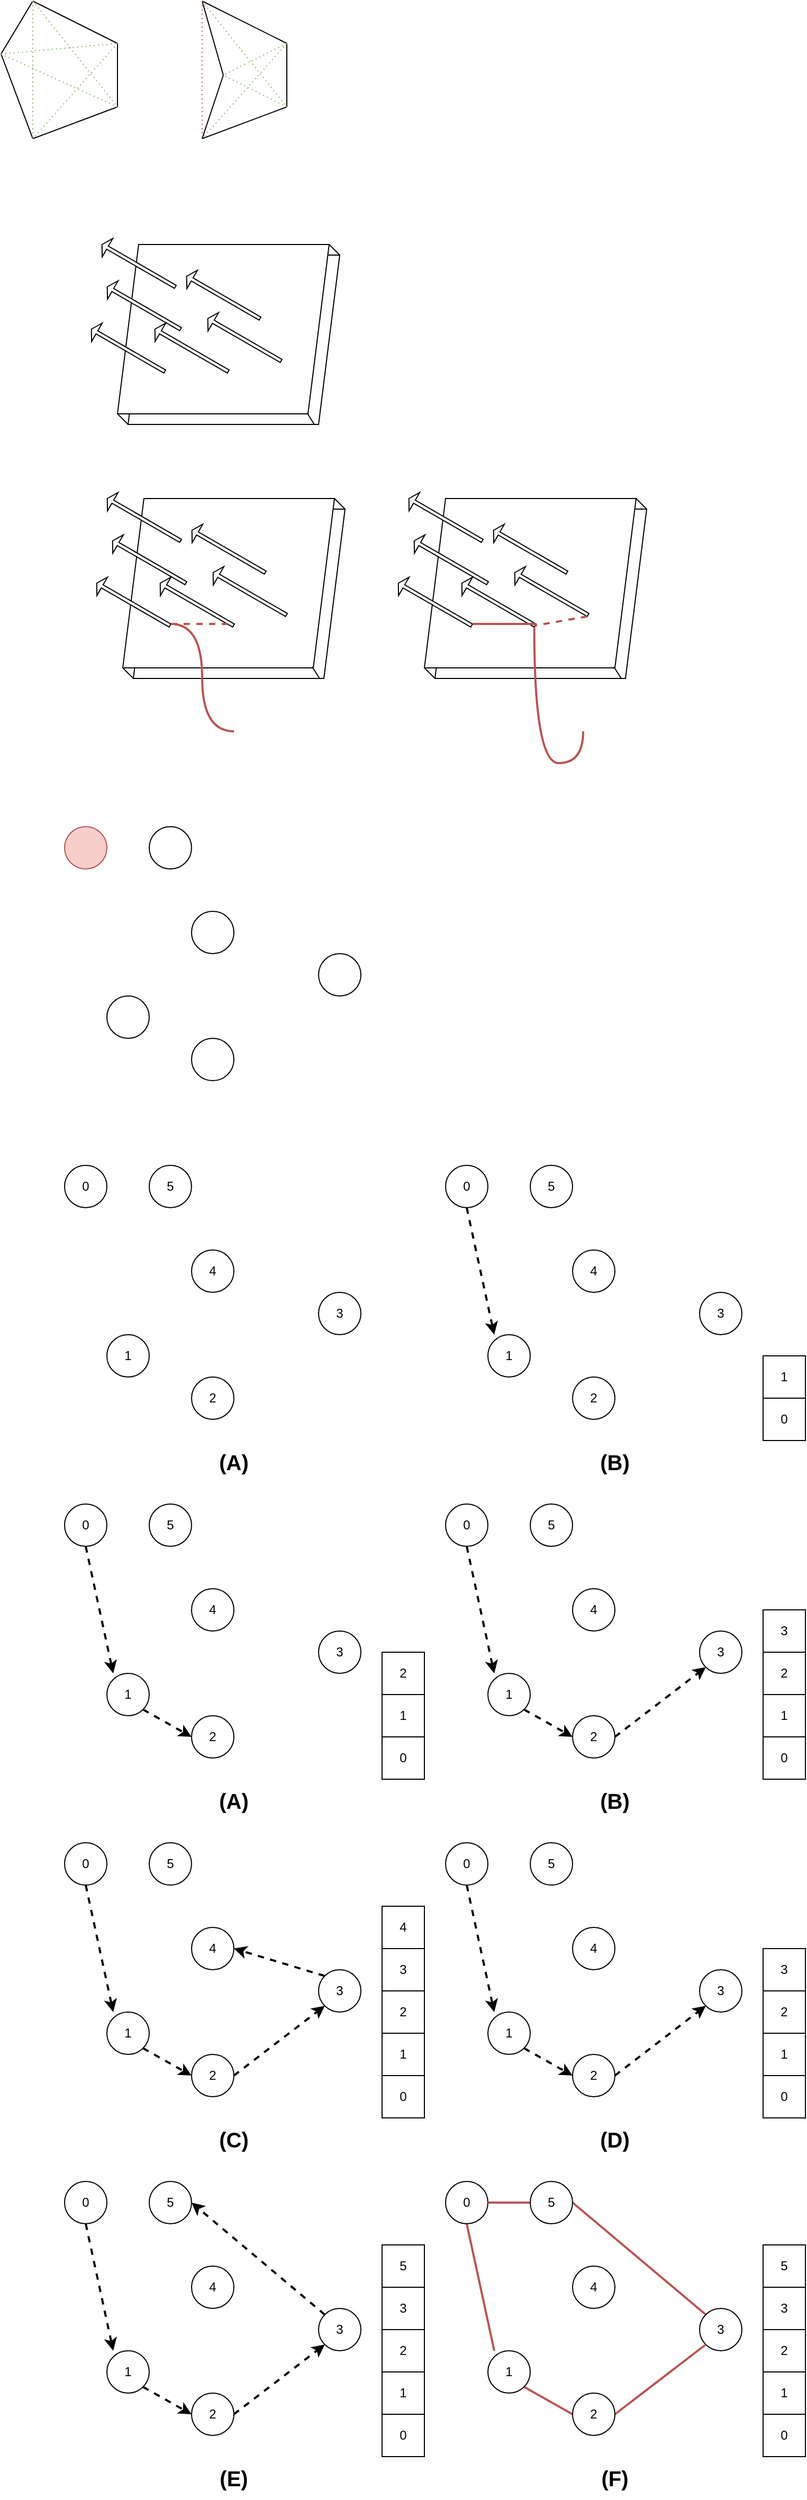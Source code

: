 <mxfile version="20.3.0" type="device"><diagram id="zn_9nssedUfgQTs_r1od" name="Page-1"><mxGraphModel dx="2031" dy="1293" grid="1" gridSize="10" guides="1" tooltips="1" connect="1" arrows="1" fold="1" page="1" pageScale="1" pageWidth="850" pageHeight="1100" math="0" shadow="0"><root><mxCell id="0"/><mxCell id="1" parent="0"/><mxCell id="GCoAhBSmSbJlEYT9IqtD-23" value="" style="group" vertex="1" connectable="0" parent="1"><mxGeometry x="40" y="40" width="270" height="130" as="geometry"/></mxCell><mxCell id="GCoAhBSmSbJlEYT9IqtD-1" value="" style="endArrow=none;html=1;rounded=0;" edge="1" parent="GCoAhBSmSbJlEYT9IqtD-23"><mxGeometry width="50" height="50" relative="1" as="geometry"><mxPoint x="30" as="sourcePoint"/><mxPoint x="110" y="40" as="targetPoint"/></mxGeometry></mxCell><mxCell id="GCoAhBSmSbJlEYT9IqtD-2" value="" style="endArrow=none;html=1;rounded=0;" edge="1" parent="GCoAhBSmSbJlEYT9IqtD-23"><mxGeometry width="50" height="50" relative="1" as="geometry"><mxPoint x="110" y="100" as="sourcePoint"/><mxPoint x="110" y="40" as="targetPoint"/></mxGeometry></mxCell><mxCell id="GCoAhBSmSbJlEYT9IqtD-3" value="" style="endArrow=none;html=1;rounded=0;" edge="1" parent="GCoAhBSmSbJlEYT9IqtD-23"><mxGeometry width="50" height="50" relative="1" as="geometry"><mxPoint x="30" y="130" as="sourcePoint"/><mxPoint x="110" y="100" as="targetPoint"/></mxGeometry></mxCell><mxCell id="GCoAhBSmSbJlEYT9IqtD-4" value="" style="endArrow=none;html=1;rounded=0;" edge="1" parent="GCoAhBSmSbJlEYT9IqtD-23"><mxGeometry width="50" height="50" relative="1" as="geometry"><mxPoint y="50" as="sourcePoint"/><mxPoint x="30" y="130" as="targetPoint"/></mxGeometry></mxCell><mxCell id="GCoAhBSmSbJlEYT9IqtD-5" value="" style="endArrow=none;html=1;rounded=0;" edge="1" parent="GCoAhBSmSbJlEYT9IqtD-23"><mxGeometry width="50" height="50" relative="1" as="geometry"><mxPoint x="30" as="sourcePoint"/><mxPoint y="50" as="targetPoint"/></mxGeometry></mxCell><mxCell id="GCoAhBSmSbJlEYT9IqtD-6" value="" style="endArrow=none;html=1;rounded=0;" edge="1" parent="GCoAhBSmSbJlEYT9IqtD-23"><mxGeometry width="50" height="50" relative="1" as="geometry"><mxPoint x="190" as="sourcePoint"/><mxPoint x="270" y="40" as="targetPoint"/></mxGeometry></mxCell><mxCell id="GCoAhBSmSbJlEYT9IqtD-7" value="" style="endArrow=none;html=1;rounded=0;" edge="1" parent="GCoAhBSmSbJlEYT9IqtD-23"><mxGeometry width="50" height="50" relative="1" as="geometry"><mxPoint x="270" y="100" as="sourcePoint"/><mxPoint x="270" y="40" as="targetPoint"/></mxGeometry></mxCell><mxCell id="GCoAhBSmSbJlEYT9IqtD-8" value="" style="endArrow=none;html=1;rounded=0;" edge="1" parent="GCoAhBSmSbJlEYT9IqtD-23"><mxGeometry width="50" height="50" relative="1" as="geometry"><mxPoint x="190" y="130" as="sourcePoint"/><mxPoint x="270" y="100" as="targetPoint"/></mxGeometry></mxCell><mxCell id="GCoAhBSmSbJlEYT9IqtD-9" value="" style="endArrow=none;html=1;rounded=0;" edge="1" parent="GCoAhBSmSbJlEYT9IqtD-23"><mxGeometry width="50" height="50" relative="1" as="geometry"><mxPoint x="210" y="70" as="sourcePoint"/><mxPoint x="190" y="130" as="targetPoint"/></mxGeometry></mxCell><mxCell id="GCoAhBSmSbJlEYT9IqtD-10" value="" style="endArrow=none;html=1;rounded=0;" edge="1" parent="GCoAhBSmSbJlEYT9IqtD-23"><mxGeometry width="50" height="50" relative="1" as="geometry"><mxPoint x="190" as="sourcePoint"/><mxPoint x="210" y="70" as="targetPoint"/></mxGeometry></mxCell><mxCell id="GCoAhBSmSbJlEYT9IqtD-12" value="" style="endArrow=none;dashed=1;html=1;dashPattern=1 3;strokeWidth=1;rounded=0;fillColor=#d5e8d4;strokeColor=#82b366;" edge="1" parent="GCoAhBSmSbJlEYT9IqtD-23"><mxGeometry width="50" height="50" relative="1" as="geometry"><mxPoint y="50" as="sourcePoint"/><mxPoint x="110" y="40" as="targetPoint"/></mxGeometry></mxCell><mxCell id="GCoAhBSmSbJlEYT9IqtD-13" value="" style="endArrow=none;dashed=1;html=1;dashPattern=1 3;strokeWidth=1;rounded=0;fillColor=#d5e8d4;strokeColor=#82b366;" edge="1" parent="GCoAhBSmSbJlEYT9IqtD-23"><mxGeometry width="50" height="50" relative="1" as="geometry"><mxPoint y="50" as="sourcePoint"/><mxPoint x="110" y="100" as="targetPoint"/></mxGeometry></mxCell><mxCell id="GCoAhBSmSbJlEYT9IqtD-14" value="" style="endArrow=none;dashed=1;html=1;dashPattern=1 3;strokeWidth=1;rounded=0;fillColor=#d5e8d4;strokeColor=#82b366;" edge="1" parent="GCoAhBSmSbJlEYT9IqtD-23"><mxGeometry width="50" height="50" relative="1" as="geometry"><mxPoint x="30" as="sourcePoint"/><mxPoint x="30" y="130" as="targetPoint"/></mxGeometry></mxCell><mxCell id="GCoAhBSmSbJlEYT9IqtD-15" value="" style="endArrow=none;dashed=1;html=1;dashPattern=1 3;strokeWidth=1;rounded=0;fillColor=#d5e8d4;strokeColor=#82b366;" edge="1" parent="GCoAhBSmSbJlEYT9IqtD-23"><mxGeometry width="50" height="50" relative="1" as="geometry"><mxPoint x="30" as="sourcePoint"/><mxPoint x="110" y="100" as="targetPoint"/></mxGeometry></mxCell><mxCell id="GCoAhBSmSbJlEYT9IqtD-16" value="" style="endArrow=none;dashed=1;html=1;dashPattern=1 3;strokeWidth=1;rounded=0;fillColor=#d5e8d4;strokeColor=#82b366;" edge="1" parent="GCoAhBSmSbJlEYT9IqtD-23"><mxGeometry width="50" height="50" relative="1" as="geometry"><mxPoint x="110" y="40" as="sourcePoint"/><mxPoint x="30" y="130" as="targetPoint"/></mxGeometry></mxCell><mxCell id="GCoAhBSmSbJlEYT9IqtD-17" value="" style="endArrow=none;dashed=1;html=1;dashPattern=1 3;strokeWidth=1;rounded=0;fillColor=#d5e8d4;strokeColor=#82b366;" edge="1" parent="GCoAhBSmSbJlEYT9IqtD-23"><mxGeometry width="50" height="50" relative="1" as="geometry"><mxPoint x="190" as="sourcePoint"/><mxPoint x="270" y="100" as="targetPoint"/></mxGeometry></mxCell><mxCell id="GCoAhBSmSbJlEYT9IqtD-18" value="" style="endArrow=none;dashed=1;html=1;dashPattern=1 3;strokeWidth=1;rounded=0;fillColor=#d5e8d4;strokeColor=#82b366;" edge="1" parent="GCoAhBSmSbJlEYT9IqtD-23"><mxGeometry width="50" height="50" relative="1" as="geometry"><mxPoint x="270" y="40" as="sourcePoint"/><mxPoint x="190" y="130" as="targetPoint"/></mxGeometry></mxCell><mxCell id="GCoAhBSmSbJlEYT9IqtD-19" value="" style="endArrow=none;dashed=1;html=1;dashPattern=1 3;strokeWidth=1;rounded=0;fillColor=#d5e8d4;strokeColor=#82b366;" edge="1" parent="GCoAhBSmSbJlEYT9IqtD-23"><mxGeometry width="50" height="50" relative="1" as="geometry"><mxPoint x="270" y="100" as="sourcePoint"/><mxPoint x="210" y="70" as="targetPoint"/></mxGeometry></mxCell><mxCell id="GCoAhBSmSbJlEYT9IqtD-21" value="" style="endArrow=none;dashed=1;html=1;dashPattern=1 3;strokeWidth=1;rounded=0;fillColor=#d5e8d4;strokeColor=#82b366;" edge="1" parent="GCoAhBSmSbJlEYT9IqtD-23"><mxGeometry width="50" height="50" relative="1" as="geometry"><mxPoint x="270" y="40" as="sourcePoint"/><mxPoint x="210" y="70" as="targetPoint"/></mxGeometry></mxCell><mxCell id="GCoAhBSmSbJlEYT9IqtD-22" value="" style="endArrow=none;dashed=1;html=1;dashPattern=1 3;strokeWidth=1;rounded=0;fillColor=#f8cecc;strokeColor=#b85450;" edge="1" parent="GCoAhBSmSbJlEYT9IqtD-23"><mxGeometry width="50" height="50" relative="1" as="geometry"><mxPoint x="190" as="sourcePoint"/><mxPoint x="190" y="130" as="targetPoint"/></mxGeometry></mxCell><mxCell id="GCoAhBSmSbJlEYT9IqtD-72" value="0" style="ellipse;whiteSpace=wrap;html=1;aspect=fixed;" vertex="1" parent="1"><mxGeometry x="100" y="1140" width="40" height="40" as="geometry"/></mxCell><mxCell id="GCoAhBSmSbJlEYT9IqtD-73" value="1" style="ellipse;whiteSpace=wrap;html=1;aspect=fixed;" vertex="1" parent="1"><mxGeometry x="140" y="1300" width="40" height="40" as="geometry"/></mxCell><mxCell id="GCoAhBSmSbJlEYT9IqtD-74" value="4" style="ellipse;whiteSpace=wrap;html=1;aspect=fixed;" vertex="1" parent="1"><mxGeometry x="220" y="1220" width="40" height="40" as="geometry"/></mxCell><mxCell id="GCoAhBSmSbJlEYT9IqtD-75" value="3" style="ellipse;whiteSpace=wrap;html=1;aspect=fixed;" vertex="1" parent="1"><mxGeometry x="340" y="1260" width="40" height="40" as="geometry"/></mxCell><mxCell id="GCoAhBSmSbJlEYT9IqtD-76" value="5" style="ellipse;whiteSpace=wrap;html=1;aspect=fixed;" vertex="1" parent="1"><mxGeometry x="180" y="1140" width="40" height="40" as="geometry"/></mxCell><mxCell id="GCoAhBSmSbJlEYT9IqtD-77" value="2" style="ellipse;whiteSpace=wrap;html=1;aspect=fixed;" vertex="1" parent="1"><mxGeometry x="220" y="1340" width="40" height="40" as="geometry"/></mxCell><mxCell id="GCoAhBSmSbJlEYT9IqtD-86" style="edgeStyle=none;rounded=0;orthogonalLoop=1;jettySize=auto;html=1;exitX=0.5;exitY=1;exitDx=0;exitDy=0;entryX=0.15;entryY=0;entryDx=0;entryDy=0;dashed=1;strokeWidth=2;entryPerimeter=0;" edge="1" parent="1" source="GCoAhBSmSbJlEYT9IqtD-78" target="GCoAhBSmSbJlEYT9IqtD-79"><mxGeometry relative="1" as="geometry"/></mxCell><mxCell id="GCoAhBSmSbJlEYT9IqtD-78" value="0" style="ellipse;whiteSpace=wrap;html=1;aspect=fixed;" vertex="1" parent="1"><mxGeometry x="460" y="1140" width="40" height="40" as="geometry"/></mxCell><mxCell id="GCoAhBSmSbJlEYT9IqtD-79" value="1" style="ellipse;whiteSpace=wrap;html=1;aspect=fixed;" vertex="1" parent="1"><mxGeometry x="500" y="1300" width="40" height="40" as="geometry"/></mxCell><mxCell id="GCoAhBSmSbJlEYT9IqtD-80" value="4" style="ellipse;whiteSpace=wrap;html=1;aspect=fixed;" vertex="1" parent="1"><mxGeometry x="580" y="1220" width="40" height="40" as="geometry"/></mxCell><mxCell id="GCoAhBSmSbJlEYT9IqtD-81" value="3" style="ellipse;whiteSpace=wrap;html=1;aspect=fixed;" vertex="1" parent="1"><mxGeometry x="700" y="1260" width="40" height="40" as="geometry"/></mxCell><mxCell id="GCoAhBSmSbJlEYT9IqtD-82" value="5" style="ellipse;whiteSpace=wrap;html=1;aspect=fixed;" vertex="1" parent="1"><mxGeometry x="540" y="1140" width="40" height="40" as="geometry"/></mxCell><mxCell id="GCoAhBSmSbJlEYT9IqtD-83" value="2" style="ellipse;whiteSpace=wrap;html=1;aspect=fixed;" vertex="1" parent="1"><mxGeometry x="580" y="1340" width="40" height="40" as="geometry"/></mxCell><mxCell id="GCoAhBSmSbJlEYT9IqtD-84" value="0" style="rounded=0;whiteSpace=wrap;html=1;" vertex="1" parent="1"><mxGeometry x="760" y="1360" width="40" height="40" as="geometry"/></mxCell><mxCell id="GCoAhBSmSbJlEYT9IqtD-85" value="1" style="rounded=0;whiteSpace=wrap;html=1;" vertex="1" parent="1"><mxGeometry x="760" y="1320" width="40" height="40" as="geometry"/></mxCell><mxCell id="GCoAhBSmSbJlEYT9IqtD-87" style="edgeStyle=none;rounded=0;orthogonalLoop=1;jettySize=auto;html=1;exitX=0.5;exitY=1;exitDx=0;exitDy=0;entryX=0.15;entryY=0;entryDx=0;entryDy=0;dashed=1;strokeWidth=2;entryPerimeter=0;" edge="1" source="GCoAhBSmSbJlEYT9IqtD-88" target="GCoAhBSmSbJlEYT9IqtD-89" parent="1"><mxGeometry relative="1" as="geometry"/></mxCell><mxCell id="GCoAhBSmSbJlEYT9IqtD-88" value="0" style="ellipse;whiteSpace=wrap;html=1;aspect=fixed;" vertex="1" parent="1"><mxGeometry x="100" y="1460" width="40" height="40" as="geometry"/></mxCell><mxCell id="GCoAhBSmSbJlEYT9IqtD-96" style="edgeStyle=none;rounded=0;orthogonalLoop=1;jettySize=auto;html=1;exitX=1;exitY=1;exitDx=0;exitDy=0;entryX=0;entryY=0.5;entryDx=0;entryDy=0;dashed=1;strokeWidth=2;" edge="1" parent="1" source="GCoAhBSmSbJlEYT9IqtD-89" target="GCoAhBSmSbJlEYT9IqtD-93"><mxGeometry relative="1" as="geometry"/></mxCell><mxCell id="GCoAhBSmSbJlEYT9IqtD-89" value="1" style="ellipse;whiteSpace=wrap;html=1;aspect=fixed;" vertex="1" parent="1"><mxGeometry x="140" y="1620" width="40" height="40" as="geometry"/></mxCell><mxCell id="GCoAhBSmSbJlEYT9IqtD-90" value="4" style="ellipse;whiteSpace=wrap;html=1;aspect=fixed;" vertex="1" parent="1"><mxGeometry x="220" y="1540" width="40" height="40" as="geometry"/></mxCell><mxCell id="GCoAhBSmSbJlEYT9IqtD-91" value="3" style="ellipse;whiteSpace=wrap;html=1;aspect=fixed;" vertex="1" parent="1"><mxGeometry x="340" y="1580" width="40" height="40" as="geometry"/></mxCell><mxCell id="GCoAhBSmSbJlEYT9IqtD-92" value="5" style="ellipse;whiteSpace=wrap;html=1;aspect=fixed;" vertex="1" parent="1"><mxGeometry x="180" y="1460" width="40" height="40" as="geometry"/></mxCell><mxCell id="GCoAhBSmSbJlEYT9IqtD-93" value="2" style="ellipse;whiteSpace=wrap;html=1;aspect=fixed;" vertex="1" parent="1"><mxGeometry x="220" y="1660" width="40" height="40" as="geometry"/></mxCell><mxCell id="GCoAhBSmSbJlEYT9IqtD-94" value="0" style="rounded=0;whiteSpace=wrap;html=1;" vertex="1" parent="1"><mxGeometry x="400" y="1680" width="40" height="40" as="geometry"/></mxCell><mxCell id="GCoAhBSmSbJlEYT9IqtD-95" value="1" style="rounded=0;whiteSpace=wrap;html=1;" vertex="1" parent="1"><mxGeometry x="400" y="1640" width="40" height="40" as="geometry"/></mxCell><mxCell id="GCoAhBSmSbJlEYT9IqtD-97" value="2" style="rounded=0;whiteSpace=wrap;html=1;" vertex="1" parent="1"><mxGeometry x="400" y="1600" width="40" height="40" as="geometry"/></mxCell><mxCell id="GCoAhBSmSbJlEYT9IqtD-98" style="edgeStyle=none;rounded=0;orthogonalLoop=1;jettySize=auto;html=1;exitX=0.5;exitY=1;exitDx=0;exitDy=0;entryX=0.15;entryY=0;entryDx=0;entryDy=0;dashed=1;strokeWidth=2;entryPerimeter=0;" edge="1" source="GCoAhBSmSbJlEYT9IqtD-99" target="GCoAhBSmSbJlEYT9IqtD-101" parent="1"><mxGeometry relative="1" as="geometry"/></mxCell><mxCell id="GCoAhBSmSbJlEYT9IqtD-99" value="0" style="ellipse;whiteSpace=wrap;html=1;aspect=fixed;" vertex="1" parent="1"><mxGeometry x="460" y="1460" width="40" height="40" as="geometry"/></mxCell><mxCell id="GCoAhBSmSbJlEYT9IqtD-100" style="edgeStyle=none;rounded=0;orthogonalLoop=1;jettySize=auto;html=1;exitX=1;exitY=1;exitDx=0;exitDy=0;entryX=0;entryY=0.5;entryDx=0;entryDy=0;dashed=1;strokeWidth=2;" edge="1" source="GCoAhBSmSbJlEYT9IqtD-101" target="GCoAhBSmSbJlEYT9IqtD-105" parent="1"><mxGeometry relative="1" as="geometry"/></mxCell><mxCell id="GCoAhBSmSbJlEYT9IqtD-101" value="1" style="ellipse;whiteSpace=wrap;html=1;aspect=fixed;" vertex="1" parent="1"><mxGeometry x="500" y="1620" width="40" height="40" as="geometry"/></mxCell><mxCell id="GCoAhBSmSbJlEYT9IqtD-102" value="4" style="ellipse;whiteSpace=wrap;html=1;aspect=fixed;" vertex="1" parent="1"><mxGeometry x="580" y="1540" width="40" height="40" as="geometry"/></mxCell><mxCell id="GCoAhBSmSbJlEYT9IqtD-103" value="3" style="ellipse;whiteSpace=wrap;html=1;aspect=fixed;" vertex="1" parent="1"><mxGeometry x="700" y="1580" width="40" height="40" as="geometry"/></mxCell><mxCell id="GCoAhBSmSbJlEYT9IqtD-104" value="5" style="ellipse;whiteSpace=wrap;html=1;aspect=fixed;" vertex="1" parent="1"><mxGeometry x="540" y="1460" width="40" height="40" as="geometry"/></mxCell><mxCell id="GCoAhBSmSbJlEYT9IqtD-109" style="edgeStyle=none;rounded=0;orthogonalLoop=1;jettySize=auto;html=1;exitX=1;exitY=0.5;exitDx=0;exitDy=0;entryX=0;entryY=1;entryDx=0;entryDy=0;dashed=1;strokeWidth=2;" edge="1" parent="1" source="GCoAhBSmSbJlEYT9IqtD-105" target="GCoAhBSmSbJlEYT9IqtD-103"><mxGeometry relative="1" as="geometry"/></mxCell><mxCell id="GCoAhBSmSbJlEYT9IqtD-105" value="2" style="ellipse;whiteSpace=wrap;html=1;aspect=fixed;" vertex="1" parent="1"><mxGeometry x="580" y="1660" width="40" height="40" as="geometry"/></mxCell><mxCell id="GCoAhBSmSbJlEYT9IqtD-106" value="0" style="rounded=0;whiteSpace=wrap;html=1;" vertex="1" parent="1"><mxGeometry x="760" y="1680" width="40" height="40" as="geometry"/></mxCell><mxCell id="GCoAhBSmSbJlEYT9IqtD-107" value="1" style="rounded=0;whiteSpace=wrap;html=1;" vertex="1" parent="1"><mxGeometry x="760" y="1640" width="40" height="40" as="geometry"/></mxCell><mxCell id="GCoAhBSmSbJlEYT9IqtD-108" value="2" style="rounded=0;whiteSpace=wrap;html=1;" vertex="1" parent="1"><mxGeometry x="760" y="1600" width="40" height="40" as="geometry"/></mxCell><mxCell id="GCoAhBSmSbJlEYT9IqtD-110" value="3" style="rounded=0;whiteSpace=wrap;html=1;" vertex="1" parent="1"><mxGeometry x="760" y="1560" width="40" height="40" as="geometry"/></mxCell><mxCell id="GCoAhBSmSbJlEYT9IqtD-112" style="edgeStyle=none;rounded=0;orthogonalLoop=1;jettySize=auto;html=1;exitX=0.5;exitY=1;exitDx=0;exitDy=0;entryX=0.15;entryY=0;entryDx=0;entryDy=0;dashed=1;strokeWidth=2;entryPerimeter=0;" edge="1" source="GCoAhBSmSbJlEYT9IqtD-113" target="GCoAhBSmSbJlEYT9IqtD-115" parent="1"><mxGeometry relative="1" as="geometry"/></mxCell><mxCell id="GCoAhBSmSbJlEYT9IqtD-113" value="0" style="ellipse;whiteSpace=wrap;html=1;aspect=fixed;" vertex="1" parent="1"><mxGeometry x="100" y="1780" width="40" height="40" as="geometry"/></mxCell><mxCell id="GCoAhBSmSbJlEYT9IqtD-114" style="edgeStyle=none;rounded=0;orthogonalLoop=1;jettySize=auto;html=1;exitX=1;exitY=1;exitDx=0;exitDy=0;entryX=0;entryY=0.5;entryDx=0;entryDy=0;dashed=1;strokeWidth=2;" edge="1" source="GCoAhBSmSbJlEYT9IqtD-115" target="GCoAhBSmSbJlEYT9IqtD-120" parent="1"><mxGeometry relative="1" as="geometry"/></mxCell><mxCell id="GCoAhBSmSbJlEYT9IqtD-115" value="1" style="ellipse;whiteSpace=wrap;html=1;aspect=fixed;" vertex="1" parent="1"><mxGeometry x="140" y="1940" width="40" height="40" as="geometry"/></mxCell><mxCell id="GCoAhBSmSbJlEYT9IqtD-116" value="4" style="ellipse;whiteSpace=wrap;html=1;aspect=fixed;" vertex="1" parent="1"><mxGeometry x="220" y="1860" width="40" height="40" as="geometry"/></mxCell><mxCell id="GCoAhBSmSbJlEYT9IqtD-125" style="edgeStyle=none;rounded=0;orthogonalLoop=1;jettySize=auto;html=1;exitX=0;exitY=0;exitDx=0;exitDy=0;entryX=1;entryY=0.5;entryDx=0;entryDy=0;dashed=1;strokeWidth=2;" edge="1" parent="1" source="GCoAhBSmSbJlEYT9IqtD-117" target="GCoAhBSmSbJlEYT9IqtD-116"><mxGeometry relative="1" as="geometry"/></mxCell><mxCell id="GCoAhBSmSbJlEYT9IqtD-117" value="3" style="ellipse;whiteSpace=wrap;html=1;aspect=fixed;" vertex="1" parent="1"><mxGeometry x="340" y="1900" width="40" height="40" as="geometry"/></mxCell><mxCell id="GCoAhBSmSbJlEYT9IqtD-118" value="5" style="ellipse;whiteSpace=wrap;html=1;aspect=fixed;" vertex="1" parent="1"><mxGeometry x="180" y="1780" width="40" height="40" as="geometry"/></mxCell><mxCell id="GCoAhBSmSbJlEYT9IqtD-119" style="edgeStyle=none;rounded=0;orthogonalLoop=1;jettySize=auto;html=1;exitX=1;exitY=0.5;exitDx=0;exitDy=0;entryX=0;entryY=1;entryDx=0;entryDy=0;dashed=1;strokeWidth=2;" edge="1" source="GCoAhBSmSbJlEYT9IqtD-120" target="GCoAhBSmSbJlEYT9IqtD-117" parent="1"><mxGeometry relative="1" as="geometry"/></mxCell><mxCell id="GCoAhBSmSbJlEYT9IqtD-120" value="2" style="ellipse;whiteSpace=wrap;html=1;aspect=fixed;" vertex="1" parent="1"><mxGeometry x="220" y="1980" width="40" height="40" as="geometry"/></mxCell><mxCell id="GCoAhBSmSbJlEYT9IqtD-121" value="0" style="rounded=0;whiteSpace=wrap;html=1;" vertex="1" parent="1"><mxGeometry x="400" y="2000" width="40" height="40" as="geometry"/></mxCell><mxCell id="GCoAhBSmSbJlEYT9IqtD-122" value="1" style="rounded=0;whiteSpace=wrap;html=1;" vertex="1" parent="1"><mxGeometry x="400" y="1960" width="40" height="40" as="geometry"/></mxCell><mxCell id="GCoAhBSmSbJlEYT9IqtD-123" value="2" style="rounded=0;whiteSpace=wrap;html=1;" vertex="1" parent="1"><mxGeometry x="400" y="1920" width="40" height="40" as="geometry"/></mxCell><mxCell id="GCoAhBSmSbJlEYT9IqtD-124" value="3" style="rounded=0;whiteSpace=wrap;html=1;" vertex="1" parent="1"><mxGeometry x="400" y="1880" width="40" height="40" as="geometry"/></mxCell><mxCell id="GCoAhBSmSbJlEYT9IqtD-126" value="4" style="rounded=0;whiteSpace=wrap;html=1;" vertex="1" parent="1"><mxGeometry x="400" y="1840" width="40" height="40" as="geometry"/></mxCell><mxCell id="GCoAhBSmSbJlEYT9IqtD-127" style="edgeStyle=none;rounded=0;orthogonalLoop=1;jettySize=auto;html=1;exitX=0.5;exitY=1;exitDx=0;exitDy=0;entryX=0.15;entryY=0;entryDx=0;entryDy=0;dashed=1;strokeWidth=2;entryPerimeter=0;" edge="1" source="GCoAhBSmSbJlEYT9IqtD-128" target="GCoAhBSmSbJlEYT9IqtD-130" parent="1"><mxGeometry relative="1" as="geometry"/></mxCell><mxCell id="GCoAhBSmSbJlEYT9IqtD-128" value="0" style="ellipse;whiteSpace=wrap;html=1;aspect=fixed;" vertex="1" parent="1"><mxGeometry x="460" y="1780" width="40" height="40" as="geometry"/></mxCell><mxCell id="GCoAhBSmSbJlEYT9IqtD-129" style="edgeStyle=none;rounded=0;orthogonalLoop=1;jettySize=auto;html=1;exitX=1;exitY=1;exitDx=0;exitDy=0;entryX=0;entryY=0.5;entryDx=0;entryDy=0;dashed=1;strokeWidth=2;" edge="1" source="GCoAhBSmSbJlEYT9IqtD-130" target="GCoAhBSmSbJlEYT9IqtD-136" parent="1"><mxGeometry relative="1" as="geometry"/></mxCell><mxCell id="GCoAhBSmSbJlEYT9IqtD-130" value="1" style="ellipse;whiteSpace=wrap;html=1;aspect=fixed;" vertex="1" parent="1"><mxGeometry x="500" y="1940" width="40" height="40" as="geometry"/></mxCell><mxCell id="GCoAhBSmSbJlEYT9IqtD-131" value="4" style="ellipse;whiteSpace=wrap;html=1;aspect=fixed;" vertex="1" parent="1"><mxGeometry x="580" y="1860" width="40" height="40" as="geometry"/></mxCell><mxCell id="GCoAhBSmSbJlEYT9IqtD-133" value="3" style="ellipse;whiteSpace=wrap;html=1;aspect=fixed;" vertex="1" parent="1"><mxGeometry x="700" y="1900" width="40" height="40" as="geometry"/></mxCell><mxCell id="GCoAhBSmSbJlEYT9IqtD-134" value="5" style="ellipse;whiteSpace=wrap;html=1;aspect=fixed;" vertex="1" parent="1"><mxGeometry x="540" y="1780" width="40" height="40" as="geometry"/></mxCell><mxCell id="GCoAhBSmSbJlEYT9IqtD-135" style="edgeStyle=none;rounded=0;orthogonalLoop=1;jettySize=auto;html=1;exitX=1;exitY=0.5;exitDx=0;exitDy=0;entryX=0;entryY=1;entryDx=0;entryDy=0;dashed=1;strokeWidth=2;" edge="1" source="GCoAhBSmSbJlEYT9IqtD-136" target="GCoAhBSmSbJlEYT9IqtD-133" parent="1"><mxGeometry relative="1" as="geometry"/></mxCell><mxCell id="GCoAhBSmSbJlEYT9IqtD-136" value="2" style="ellipse;whiteSpace=wrap;html=1;aspect=fixed;" vertex="1" parent="1"><mxGeometry x="580" y="1980" width="40" height="40" as="geometry"/></mxCell><mxCell id="GCoAhBSmSbJlEYT9IqtD-137" value="0" style="rounded=0;whiteSpace=wrap;html=1;" vertex="1" parent="1"><mxGeometry x="760" y="2000" width="40" height="40" as="geometry"/></mxCell><mxCell id="GCoAhBSmSbJlEYT9IqtD-138" value="1" style="rounded=0;whiteSpace=wrap;html=1;" vertex="1" parent="1"><mxGeometry x="760" y="1960" width="40" height="40" as="geometry"/></mxCell><mxCell id="GCoAhBSmSbJlEYT9IqtD-139" value="2" style="rounded=0;whiteSpace=wrap;html=1;" vertex="1" parent="1"><mxGeometry x="760" y="1920" width="40" height="40" as="geometry"/></mxCell><mxCell id="GCoAhBSmSbJlEYT9IqtD-140" value="3" style="rounded=0;whiteSpace=wrap;html=1;" vertex="1" parent="1"><mxGeometry x="760" y="1880" width="40" height="40" as="geometry"/></mxCell><mxCell id="GCoAhBSmSbJlEYT9IqtD-142" style="edgeStyle=none;rounded=0;orthogonalLoop=1;jettySize=auto;html=1;exitX=0.5;exitY=1;exitDx=0;exitDy=0;entryX=0.15;entryY=0;entryDx=0;entryDy=0;dashed=1;strokeWidth=2;entryPerimeter=0;" edge="1" source="GCoAhBSmSbJlEYT9IqtD-143" target="GCoAhBSmSbJlEYT9IqtD-145" parent="1"><mxGeometry relative="1" as="geometry"/></mxCell><mxCell id="GCoAhBSmSbJlEYT9IqtD-143" value="0" style="ellipse;whiteSpace=wrap;html=1;aspect=fixed;" vertex="1" parent="1"><mxGeometry x="100" y="2100" width="40" height="40" as="geometry"/></mxCell><mxCell id="GCoAhBSmSbJlEYT9IqtD-144" style="edgeStyle=none;rounded=0;orthogonalLoop=1;jettySize=auto;html=1;exitX=1;exitY=1;exitDx=0;exitDy=0;entryX=0;entryY=0.5;entryDx=0;entryDy=0;dashed=1;strokeWidth=2;" edge="1" source="GCoAhBSmSbJlEYT9IqtD-145" target="GCoAhBSmSbJlEYT9IqtD-150" parent="1"><mxGeometry relative="1" as="geometry"/></mxCell><mxCell id="GCoAhBSmSbJlEYT9IqtD-145" value="1" style="ellipse;whiteSpace=wrap;html=1;aspect=fixed;" vertex="1" parent="1"><mxGeometry x="140" y="2260" width="40" height="40" as="geometry"/></mxCell><mxCell id="GCoAhBSmSbJlEYT9IqtD-146" value="4" style="ellipse;whiteSpace=wrap;html=1;aspect=fixed;" vertex="1" parent="1"><mxGeometry x="220" y="2180" width="40" height="40" as="geometry"/></mxCell><mxCell id="GCoAhBSmSbJlEYT9IqtD-155" style="edgeStyle=none;rounded=0;orthogonalLoop=1;jettySize=auto;html=1;exitX=0;exitY=0;exitDx=0;exitDy=0;entryX=1;entryY=0.5;entryDx=0;entryDy=0;dashed=1;strokeWidth=2;" edge="1" parent="1" source="GCoAhBSmSbJlEYT9IqtD-147" target="GCoAhBSmSbJlEYT9IqtD-148"><mxGeometry relative="1" as="geometry"/></mxCell><mxCell id="GCoAhBSmSbJlEYT9IqtD-147" value="3" style="ellipse;whiteSpace=wrap;html=1;aspect=fixed;" vertex="1" parent="1"><mxGeometry x="340" y="2220" width="40" height="40" as="geometry"/></mxCell><mxCell id="GCoAhBSmSbJlEYT9IqtD-148" value="5" style="ellipse;whiteSpace=wrap;html=1;aspect=fixed;" vertex="1" parent="1"><mxGeometry x="180" y="2100" width="40" height="40" as="geometry"/></mxCell><mxCell id="GCoAhBSmSbJlEYT9IqtD-149" style="edgeStyle=none;rounded=0;orthogonalLoop=1;jettySize=auto;html=1;exitX=1;exitY=0.5;exitDx=0;exitDy=0;entryX=0;entryY=1;entryDx=0;entryDy=0;dashed=1;strokeWidth=2;" edge="1" source="GCoAhBSmSbJlEYT9IqtD-150" target="GCoAhBSmSbJlEYT9IqtD-147" parent="1"><mxGeometry relative="1" as="geometry"/></mxCell><mxCell id="GCoAhBSmSbJlEYT9IqtD-150" value="2" style="ellipse;whiteSpace=wrap;html=1;aspect=fixed;" vertex="1" parent="1"><mxGeometry x="220" y="2300" width="40" height="40" as="geometry"/></mxCell><mxCell id="GCoAhBSmSbJlEYT9IqtD-151" value="0" style="rounded=0;whiteSpace=wrap;html=1;" vertex="1" parent="1"><mxGeometry x="400" y="2320" width="40" height="40" as="geometry"/></mxCell><mxCell id="GCoAhBSmSbJlEYT9IqtD-152" value="1" style="rounded=0;whiteSpace=wrap;html=1;" vertex="1" parent="1"><mxGeometry x="400" y="2280" width="40" height="40" as="geometry"/></mxCell><mxCell id="GCoAhBSmSbJlEYT9IqtD-153" value="2" style="rounded=0;whiteSpace=wrap;html=1;" vertex="1" parent="1"><mxGeometry x="400" y="2240" width="40" height="40" as="geometry"/></mxCell><mxCell id="GCoAhBSmSbJlEYT9IqtD-154" value="3" style="rounded=0;whiteSpace=wrap;html=1;" vertex="1" parent="1"><mxGeometry x="400" y="2200" width="40" height="40" as="geometry"/></mxCell><mxCell id="GCoAhBSmSbJlEYT9IqtD-156" value="5" style="rounded=0;whiteSpace=wrap;html=1;" vertex="1" parent="1"><mxGeometry x="400" y="2160" width="40" height="40" as="geometry"/></mxCell><mxCell id="GCoAhBSmSbJlEYT9IqtD-164" style="edgeStyle=none;rounded=0;orthogonalLoop=1;jettySize=auto;html=1;exitX=0.5;exitY=1;exitDx=0;exitDy=0;entryX=0.15;entryY=0;entryDx=0;entryDy=0;strokeWidth=2;entryPerimeter=0;endArrow=none;endFill=0;fillColor=#f8cecc;strokeColor=#b85450;" edge="1" source="GCoAhBSmSbJlEYT9IqtD-165" target="GCoAhBSmSbJlEYT9IqtD-167" parent="1"><mxGeometry relative="1" as="geometry"/></mxCell><mxCell id="GCoAhBSmSbJlEYT9IqtD-165" value="0" style="ellipse;whiteSpace=wrap;html=1;aspect=fixed;" vertex="1" parent="1"><mxGeometry x="460" y="2100" width="40" height="40" as="geometry"/></mxCell><mxCell id="GCoAhBSmSbJlEYT9IqtD-166" style="edgeStyle=none;rounded=0;orthogonalLoop=1;jettySize=auto;html=1;exitX=1;exitY=1;exitDx=0;exitDy=0;entryX=0;entryY=0.5;entryDx=0;entryDy=0;strokeWidth=2;endArrow=none;endFill=0;fillColor=#f8cecc;strokeColor=#b85450;" edge="1" source="GCoAhBSmSbJlEYT9IqtD-167" target="GCoAhBSmSbJlEYT9IqtD-173" parent="1"><mxGeometry relative="1" as="geometry"/></mxCell><mxCell id="GCoAhBSmSbJlEYT9IqtD-167" value="1" style="ellipse;whiteSpace=wrap;html=1;aspect=fixed;" vertex="1" parent="1"><mxGeometry x="500" y="2260" width="40" height="40" as="geometry"/></mxCell><mxCell id="GCoAhBSmSbJlEYT9IqtD-168" value="4" style="ellipse;whiteSpace=wrap;html=1;aspect=fixed;" vertex="1" parent="1"><mxGeometry x="580" y="2180" width="40" height="40" as="geometry"/></mxCell><mxCell id="GCoAhBSmSbJlEYT9IqtD-169" style="edgeStyle=none;rounded=0;orthogonalLoop=1;jettySize=auto;html=1;exitX=0;exitY=0;exitDx=0;exitDy=0;entryX=1;entryY=0.5;entryDx=0;entryDy=0;strokeWidth=2;fillColor=#f8cecc;strokeColor=#b85450;endArrow=none;endFill=0;" edge="1" source="GCoAhBSmSbJlEYT9IqtD-170" target="GCoAhBSmSbJlEYT9IqtD-171" parent="1"><mxGeometry relative="1" as="geometry"/></mxCell><mxCell id="GCoAhBSmSbJlEYT9IqtD-170" value="3" style="ellipse;whiteSpace=wrap;html=1;aspect=fixed;" vertex="1" parent="1"><mxGeometry x="700" y="2220" width="40" height="40" as="geometry"/></mxCell><mxCell id="GCoAhBSmSbJlEYT9IqtD-179" style="edgeStyle=none;rounded=0;orthogonalLoop=1;jettySize=auto;html=1;exitX=0;exitY=0.5;exitDx=0;exitDy=0;entryX=1;entryY=0.5;entryDx=0;entryDy=0;strokeWidth=2;fillColor=#f8cecc;strokeColor=#b85450;endArrow=none;endFill=0;" edge="1" parent="1" source="GCoAhBSmSbJlEYT9IqtD-171" target="GCoAhBSmSbJlEYT9IqtD-165"><mxGeometry relative="1" as="geometry"/></mxCell><mxCell id="GCoAhBSmSbJlEYT9IqtD-171" value="5" style="ellipse;whiteSpace=wrap;html=1;aspect=fixed;" vertex="1" parent="1"><mxGeometry x="540" y="2100" width="40" height="40" as="geometry"/></mxCell><mxCell id="GCoAhBSmSbJlEYT9IqtD-172" style="edgeStyle=none;rounded=0;orthogonalLoop=1;jettySize=auto;html=1;exitX=1;exitY=0.5;exitDx=0;exitDy=0;entryX=0;entryY=1;entryDx=0;entryDy=0;strokeWidth=2;endArrow=none;endFill=0;strokeColor=#b85450;fillColor=#f8cecc;" edge="1" source="GCoAhBSmSbJlEYT9IqtD-173" target="GCoAhBSmSbJlEYT9IqtD-170" parent="1"><mxGeometry relative="1" as="geometry"/></mxCell><mxCell id="GCoAhBSmSbJlEYT9IqtD-173" value="2" style="ellipse;whiteSpace=wrap;html=1;aspect=fixed;" vertex="1" parent="1"><mxGeometry x="580" y="2300" width="40" height="40" as="geometry"/></mxCell><mxCell id="GCoAhBSmSbJlEYT9IqtD-174" value="0" style="rounded=0;whiteSpace=wrap;html=1;" vertex="1" parent="1"><mxGeometry x="760" y="2320" width="40" height="40" as="geometry"/></mxCell><mxCell id="GCoAhBSmSbJlEYT9IqtD-175" value="1" style="rounded=0;whiteSpace=wrap;html=1;" vertex="1" parent="1"><mxGeometry x="760" y="2280" width="40" height="40" as="geometry"/></mxCell><mxCell id="GCoAhBSmSbJlEYT9IqtD-176" value="2" style="rounded=0;whiteSpace=wrap;html=1;" vertex="1" parent="1"><mxGeometry x="760" y="2240" width="40" height="40" as="geometry"/></mxCell><mxCell id="GCoAhBSmSbJlEYT9IqtD-177" value="3" style="rounded=0;whiteSpace=wrap;html=1;" vertex="1" parent="1"><mxGeometry x="760" y="2200" width="40" height="40" as="geometry"/></mxCell><mxCell id="GCoAhBSmSbJlEYT9IqtD-178" value="5" style="rounded=0;whiteSpace=wrap;html=1;" vertex="1" parent="1"><mxGeometry x="760" y="2160" width="40" height="40" as="geometry"/></mxCell><mxCell id="GCoAhBSmSbJlEYT9IqtD-181" value="" style="group" vertex="1" connectable="0" parent="1"><mxGeometry x="120.359" y="261.34" width="239.641" height="178.66" as="geometry"/></mxCell><mxCell id="GCoAhBSmSbJlEYT9IqtD-24" value="" style="shape=parallelogram;perimeter=parallelogramPerimeter;whiteSpace=wrap;html=1;fixedSize=1;" vertex="1" parent="GCoAhBSmSbJlEYT9IqtD-181"><mxGeometry x="39.641" y="18.66" width="200" height="160" as="geometry"/></mxCell><mxCell id="GCoAhBSmSbJlEYT9IqtD-25" value="" style="shape=parallelogram;perimeter=parallelogramPerimeter;whiteSpace=wrap;html=1;fixedSize=1;" vertex="1" parent="GCoAhBSmSbJlEYT9IqtD-181"><mxGeometry x="29.641" y="8.66" width="200" height="160" as="geometry"/></mxCell><mxCell id="GCoAhBSmSbJlEYT9IqtD-26" value="" style="endArrow=none;html=1;rounded=0;strokeWidth=1;entryX=0;entryY=1;entryDx=0;entryDy=0;exitX=0;exitY=1;exitDx=0;exitDy=0;" edge="1" parent="GCoAhBSmSbJlEYT9IqtD-181" source="GCoAhBSmSbJlEYT9IqtD-24" target="GCoAhBSmSbJlEYT9IqtD-25"><mxGeometry width="50" height="50" relative="1" as="geometry"><mxPoint x="379.641" y="228.66" as="sourcePoint"/><mxPoint x="429.641" y="178.66" as="targetPoint"/></mxGeometry></mxCell><mxCell id="GCoAhBSmSbJlEYT9IqtD-27" value="" style="endArrow=none;html=1;rounded=0;strokeWidth=1;exitX=0.88;exitY=1;exitDx=0;exitDy=0;exitPerimeter=0;entryX=0.895;entryY=0.994;entryDx=0;entryDy=0;entryPerimeter=0;" edge="1" parent="GCoAhBSmSbJlEYT9IqtD-181" source="GCoAhBSmSbJlEYT9IqtD-24" target="GCoAhBSmSbJlEYT9IqtD-25"><mxGeometry width="50" height="50" relative="1" as="geometry"><mxPoint x="379.641" y="228.66" as="sourcePoint"/><mxPoint x="339.641" y="168.66" as="targetPoint"/></mxGeometry></mxCell><mxCell id="GCoAhBSmSbJlEYT9IqtD-28" value="" style="endArrow=none;html=1;rounded=0;strokeWidth=1;entryX=1;entryY=0;entryDx=0;entryDy=0;exitX=1;exitY=0;exitDx=0;exitDy=0;" edge="1" parent="GCoAhBSmSbJlEYT9IqtD-181" source="GCoAhBSmSbJlEYT9IqtD-25" target="GCoAhBSmSbJlEYT9IqtD-24"><mxGeometry width="50" height="50" relative="1" as="geometry"><mxPoint x="379.641" y="228.66" as="sourcePoint"/><mxPoint x="429.641" y="178.66" as="targetPoint"/></mxGeometry></mxCell><mxCell id="GCoAhBSmSbJlEYT9IqtD-29" value="" style="shape=singleArrow;direction=north;whiteSpace=wrap;html=1;arrowWidth=0.167;arrowSize=0.075;rotation=-60;" vertex="1" parent="GCoAhBSmSbJlEYT9IqtD-181"><mxGeometry x="39.641" y="-11.34" width="20" height="80" as="geometry"/></mxCell><mxCell id="GCoAhBSmSbJlEYT9IqtD-30" value="" style="shape=singleArrow;direction=north;whiteSpace=wrap;html=1;arrowWidth=0.167;arrowSize=0.075;rotation=-60;" vertex="1" parent="GCoAhBSmSbJlEYT9IqtD-181"><mxGeometry x="44.641" y="28.66" width="20" height="80" as="geometry"/></mxCell><mxCell id="GCoAhBSmSbJlEYT9IqtD-31" value="" style="shape=singleArrow;direction=north;whiteSpace=wrap;html=1;arrowWidth=0.167;arrowSize=0.075;rotation=-60;" vertex="1" parent="GCoAhBSmSbJlEYT9IqtD-181"><mxGeometry x="29.641" y="68.66" width="20" height="80" as="geometry"/></mxCell><mxCell id="GCoAhBSmSbJlEYT9IqtD-32" value="" style="shape=singleArrow;direction=north;whiteSpace=wrap;html=1;arrowWidth=0.167;arrowSize=0.075;rotation=-60;" vertex="1" parent="GCoAhBSmSbJlEYT9IqtD-181"><mxGeometry x="89.641" y="68.66" width="20" height="80" as="geometry"/></mxCell><mxCell id="GCoAhBSmSbJlEYT9IqtD-33" value="" style="shape=singleArrow;direction=north;whiteSpace=wrap;html=1;arrowWidth=0.167;arrowSize=0.075;rotation=-60;" vertex="1" parent="GCoAhBSmSbJlEYT9IqtD-181"><mxGeometry x="119.641" y="18.66" width="20" height="80" as="geometry"/></mxCell><mxCell id="GCoAhBSmSbJlEYT9IqtD-35" value="" style="shape=singleArrow;direction=north;whiteSpace=wrap;html=1;arrowWidth=0.167;arrowSize=0.075;rotation=-60;" vertex="1" parent="GCoAhBSmSbJlEYT9IqtD-181"><mxGeometry x="139.641" y="58.66" width="20" height="80" as="geometry"/></mxCell><mxCell id="GCoAhBSmSbJlEYT9IqtD-182" value="" style="group" vertex="1" connectable="0" parent="1"><mxGeometry x="125.359" y="501.34" width="524.641" height="258.66" as="geometry"/></mxCell><mxCell id="GCoAhBSmSbJlEYT9IqtD-36" value="" style="shape=parallelogram;perimeter=parallelogramPerimeter;whiteSpace=wrap;html=1;fixedSize=1;" vertex="1" parent="GCoAhBSmSbJlEYT9IqtD-182"><mxGeometry x="39.641" y="18.66" width="200" height="160" as="geometry"/></mxCell><mxCell id="GCoAhBSmSbJlEYT9IqtD-37" value="" style="shape=parallelogram;perimeter=parallelogramPerimeter;whiteSpace=wrap;html=1;fixedSize=1;" vertex="1" parent="GCoAhBSmSbJlEYT9IqtD-182"><mxGeometry x="29.641" y="8.66" width="200" height="160" as="geometry"/></mxCell><mxCell id="GCoAhBSmSbJlEYT9IqtD-38" value="" style="endArrow=none;html=1;rounded=0;strokeWidth=1;entryX=0;entryY=1;entryDx=0;entryDy=0;exitX=0;exitY=1;exitDx=0;exitDy=0;" edge="1" source="GCoAhBSmSbJlEYT9IqtD-36" target="GCoAhBSmSbJlEYT9IqtD-37" parent="GCoAhBSmSbJlEYT9IqtD-182"><mxGeometry width="50" height="50" relative="1" as="geometry"><mxPoint x="379.641" y="228.66" as="sourcePoint"/><mxPoint x="429.641" y="178.66" as="targetPoint"/></mxGeometry></mxCell><mxCell id="GCoAhBSmSbJlEYT9IqtD-39" value="" style="endArrow=none;html=1;rounded=0;strokeWidth=1;exitX=0.88;exitY=1;exitDx=0;exitDy=0;exitPerimeter=0;entryX=0.895;entryY=0.994;entryDx=0;entryDy=0;entryPerimeter=0;" edge="1" source="GCoAhBSmSbJlEYT9IqtD-36" target="GCoAhBSmSbJlEYT9IqtD-37" parent="GCoAhBSmSbJlEYT9IqtD-182"><mxGeometry width="50" height="50" relative="1" as="geometry"><mxPoint x="379.641" y="228.66" as="sourcePoint"/><mxPoint x="339.641" y="168.66" as="targetPoint"/></mxGeometry></mxCell><mxCell id="GCoAhBSmSbJlEYT9IqtD-40" value="" style="endArrow=none;html=1;rounded=0;strokeWidth=1;entryX=1;entryY=0;entryDx=0;entryDy=0;exitX=1;exitY=0;exitDx=0;exitDy=0;" edge="1" source="GCoAhBSmSbJlEYT9IqtD-37" target="GCoAhBSmSbJlEYT9IqtD-36" parent="GCoAhBSmSbJlEYT9IqtD-182"><mxGeometry width="50" height="50" relative="1" as="geometry"><mxPoint x="379.641" y="228.66" as="sourcePoint"/><mxPoint x="429.641" y="178.66" as="targetPoint"/></mxGeometry></mxCell><mxCell id="GCoAhBSmSbJlEYT9IqtD-41" value="" style="shape=singleArrow;direction=north;whiteSpace=wrap;html=1;arrowWidth=0.167;arrowSize=0.075;rotation=-60;" vertex="1" parent="GCoAhBSmSbJlEYT9IqtD-182"><mxGeometry x="39.641" y="-11.34" width="20" height="80" as="geometry"/></mxCell><mxCell id="GCoAhBSmSbJlEYT9IqtD-42" value="" style="shape=singleArrow;direction=north;whiteSpace=wrap;html=1;arrowWidth=0.167;arrowSize=0.075;rotation=-60;" vertex="1" parent="GCoAhBSmSbJlEYT9IqtD-182"><mxGeometry x="44.641" y="28.66" width="20" height="80" as="geometry"/></mxCell><mxCell id="GCoAhBSmSbJlEYT9IqtD-43" value="" style="shape=singleArrow;direction=north;whiteSpace=wrap;html=1;arrowWidth=0.167;arrowSize=0.075;rotation=-60;" vertex="1" parent="GCoAhBSmSbJlEYT9IqtD-182"><mxGeometry x="29.641" y="68.66" width="20" height="80" as="geometry"/></mxCell><mxCell id="GCoAhBSmSbJlEYT9IqtD-44" value="" style="shape=singleArrow;direction=north;whiteSpace=wrap;html=1;arrowWidth=0.167;arrowSize=0.075;rotation=-60;" vertex="1" parent="GCoAhBSmSbJlEYT9IqtD-182"><mxGeometry x="89.641" y="68.66" width="20" height="80" as="geometry"/></mxCell><mxCell id="GCoAhBSmSbJlEYT9IqtD-45" value="" style="shape=singleArrow;direction=north;whiteSpace=wrap;html=1;arrowWidth=0.167;arrowSize=0.075;rotation=-60;" vertex="1" parent="GCoAhBSmSbJlEYT9IqtD-182"><mxGeometry x="119.641" y="18.66" width="20" height="80" as="geometry"/></mxCell><mxCell id="GCoAhBSmSbJlEYT9IqtD-46" value="" style="shape=singleArrow;direction=north;whiteSpace=wrap;html=1;arrowWidth=0.167;arrowSize=0.075;rotation=-60;" vertex="1" parent="GCoAhBSmSbJlEYT9IqtD-182"><mxGeometry x="139.641" y="58.66" width="20" height="80" as="geometry"/></mxCell><mxCell id="GCoAhBSmSbJlEYT9IqtD-47" value="" style="endArrow=none;html=1;rounded=0;strokeWidth=2;fillColor=#f8cecc;strokeColor=#b85450;exitX=0;exitY=0;exitDx=0;exitDy=11.667;exitPerimeter=0;edgeStyle=orthogonalEdgeStyle;curved=1;" edge="1" parent="GCoAhBSmSbJlEYT9IqtD-182" source="GCoAhBSmSbJlEYT9IqtD-43"><mxGeometry width="50" height="50" relative="1" as="geometry"><mxPoint x="374.641" y="-11.34" as="sourcePoint"/><mxPoint x="134.641" y="228.66" as="targetPoint"/><Array as="points"><mxPoint x="104.641" y="127.66"/><mxPoint x="104.641" y="228.66"/></Array></mxGeometry></mxCell><mxCell id="GCoAhBSmSbJlEYT9IqtD-49" value="" style="endArrow=none;html=1;rounded=0;strokeWidth=2;fillColor=#f8cecc;strokeColor=#b85450;exitX=0;exitY=0;exitDx=0;exitDy=11.667;exitPerimeter=0;dashed=1;entryX=0;entryY=0;entryDx=0;entryDy=11.667;entryPerimeter=0;" edge="1" parent="GCoAhBSmSbJlEYT9IqtD-182" source="GCoAhBSmSbJlEYT9IqtD-43" target="GCoAhBSmSbJlEYT9IqtD-44"><mxGeometry width="50" height="50" relative="1" as="geometry"><mxPoint x="254.645" y="178.657" as="sourcePoint"/><mxPoint x="314.171" y="280.1" as="targetPoint"/></mxGeometry></mxCell><mxCell id="GCoAhBSmSbJlEYT9IqtD-50" value="" style="shape=parallelogram;perimeter=parallelogramPerimeter;whiteSpace=wrap;html=1;fixedSize=1;" vertex="1" parent="GCoAhBSmSbJlEYT9IqtD-182"><mxGeometry x="324.641" y="18.66" width="200" height="160" as="geometry"/></mxCell><mxCell id="GCoAhBSmSbJlEYT9IqtD-51" value="" style="shape=parallelogram;perimeter=parallelogramPerimeter;whiteSpace=wrap;html=1;fixedSize=1;" vertex="1" parent="GCoAhBSmSbJlEYT9IqtD-182"><mxGeometry x="314.641" y="8.66" width="200" height="160" as="geometry"/></mxCell><mxCell id="GCoAhBSmSbJlEYT9IqtD-52" value="" style="endArrow=none;html=1;rounded=0;strokeWidth=1;entryX=0;entryY=1;entryDx=0;entryDy=0;exitX=0;exitY=1;exitDx=0;exitDy=0;" edge="1" source="GCoAhBSmSbJlEYT9IqtD-50" target="GCoAhBSmSbJlEYT9IqtD-51" parent="GCoAhBSmSbJlEYT9IqtD-182"><mxGeometry width="50" height="50" relative="1" as="geometry"><mxPoint x="664.641" y="228.66" as="sourcePoint"/><mxPoint x="714.641" y="178.66" as="targetPoint"/></mxGeometry></mxCell><mxCell id="GCoAhBSmSbJlEYT9IqtD-53" value="" style="endArrow=none;html=1;rounded=0;strokeWidth=1;exitX=0.88;exitY=1;exitDx=0;exitDy=0;exitPerimeter=0;entryX=0.895;entryY=0.994;entryDx=0;entryDy=0;entryPerimeter=0;" edge="1" source="GCoAhBSmSbJlEYT9IqtD-50" target="GCoAhBSmSbJlEYT9IqtD-51" parent="GCoAhBSmSbJlEYT9IqtD-182"><mxGeometry width="50" height="50" relative="1" as="geometry"><mxPoint x="664.641" y="228.66" as="sourcePoint"/><mxPoint x="624.641" y="168.66" as="targetPoint"/></mxGeometry></mxCell><mxCell id="GCoAhBSmSbJlEYT9IqtD-54" value="" style="endArrow=none;html=1;rounded=0;strokeWidth=1;entryX=1;entryY=0;entryDx=0;entryDy=0;exitX=1;exitY=0;exitDx=0;exitDy=0;" edge="1" source="GCoAhBSmSbJlEYT9IqtD-51" target="GCoAhBSmSbJlEYT9IqtD-50" parent="GCoAhBSmSbJlEYT9IqtD-182"><mxGeometry width="50" height="50" relative="1" as="geometry"><mxPoint x="664.641" y="228.66" as="sourcePoint"/><mxPoint x="714.641" y="178.66" as="targetPoint"/></mxGeometry></mxCell><mxCell id="GCoAhBSmSbJlEYT9IqtD-55" value="" style="shape=singleArrow;direction=north;whiteSpace=wrap;html=1;arrowWidth=0.167;arrowSize=0.075;rotation=-60;" vertex="1" parent="GCoAhBSmSbJlEYT9IqtD-182"><mxGeometry x="324.641" y="-11.34" width="20" height="80" as="geometry"/></mxCell><mxCell id="GCoAhBSmSbJlEYT9IqtD-56" value="" style="shape=singleArrow;direction=north;whiteSpace=wrap;html=1;arrowWidth=0.167;arrowSize=0.075;rotation=-60;" vertex="1" parent="GCoAhBSmSbJlEYT9IqtD-182"><mxGeometry x="329.641" y="28.66" width="20" height="80" as="geometry"/></mxCell><mxCell id="GCoAhBSmSbJlEYT9IqtD-57" value="" style="shape=singleArrow;direction=north;whiteSpace=wrap;html=1;arrowWidth=0.167;arrowSize=0.075;rotation=-60;" vertex="1" parent="GCoAhBSmSbJlEYT9IqtD-182"><mxGeometry x="314.641" y="68.66" width="20" height="80" as="geometry"/></mxCell><mxCell id="GCoAhBSmSbJlEYT9IqtD-58" value="" style="shape=singleArrow;direction=north;whiteSpace=wrap;html=1;arrowWidth=0.167;arrowSize=0.075;rotation=-60;" vertex="1" parent="GCoAhBSmSbJlEYT9IqtD-182"><mxGeometry x="374.641" y="68.66" width="20" height="80" as="geometry"/></mxCell><mxCell id="GCoAhBSmSbJlEYT9IqtD-59" value="" style="shape=singleArrow;direction=north;whiteSpace=wrap;html=1;arrowWidth=0.167;arrowSize=0.075;rotation=-60;" vertex="1" parent="GCoAhBSmSbJlEYT9IqtD-182"><mxGeometry x="404.641" y="18.66" width="20" height="80" as="geometry"/></mxCell><mxCell id="GCoAhBSmSbJlEYT9IqtD-60" value="" style="shape=singleArrow;direction=north;whiteSpace=wrap;html=1;arrowWidth=0.167;arrowSize=0.075;rotation=-60;" vertex="1" parent="GCoAhBSmSbJlEYT9IqtD-182"><mxGeometry x="424.641" y="58.66" width="20" height="80" as="geometry"/></mxCell><mxCell id="GCoAhBSmSbJlEYT9IqtD-62" value="" style="endArrow=none;html=1;rounded=0;strokeWidth=2;fillColor=#f8cecc;strokeColor=#b85450;exitX=0;exitY=0;exitDx=0;exitDy=11.667;exitPerimeter=0;entryX=0;entryY=0;entryDx=0;entryDy=11.667;entryPerimeter=0;" edge="1" source="GCoAhBSmSbJlEYT9IqtD-57" target="GCoAhBSmSbJlEYT9IqtD-58" parent="GCoAhBSmSbJlEYT9IqtD-182"><mxGeometry width="50" height="50" relative="1" as="geometry"><mxPoint x="539.645" y="178.657" as="sourcePoint"/><mxPoint x="599.171" y="280.1" as="targetPoint"/></mxGeometry></mxCell><mxCell id="GCoAhBSmSbJlEYT9IqtD-64" value="" style="endArrow=none;html=1;rounded=0;strokeWidth=2;fillColor=#f8cecc;strokeColor=#b85450;exitX=0;exitY=0;exitDx=0;exitDy=8.333;exitPerimeter=0;edgeStyle=orthogonalEdgeStyle;curved=1;" edge="1" parent="GCoAhBSmSbJlEYT9IqtD-182" source="GCoAhBSmSbJlEYT9IqtD-58"><mxGeometry width="50" height="50" relative="1" as="geometry"><mxPoint x="374.645" y="218.657" as="sourcePoint"/><mxPoint x="464.641" y="228.66" as="targetPoint"/><Array as="points"><mxPoint x="418.641" y="258.66"/><mxPoint x="464.641" y="258.66"/></Array></mxGeometry></mxCell><mxCell id="GCoAhBSmSbJlEYT9IqtD-65" value="" style="endArrow=none;html=1;rounded=0;strokeWidth=2;fillColor=#f8cecc;strokeColor=#b85450;exitX=0;exitY=0;exitDx=0;exitDy=8.333;exitPerimeter=0;entryX=0;entryY=0.5;entryDx=0;entryDy=0;entryPerimeter=0;dashed=1;" edge="1" parent="GCoAhBSmSbJlEYT9IqtD-182" source="GCoAhBSmSbJlEYT9IqtD-60" target="GCoAhBSmSbJlEYT9IqtD-58"><mxGeometry width="50" height="50" relative="1" as="geometry"><mxPoint x="204.645" y="178.657" as="sourcePoint"/><mxPoint x="264.171" y="280.1" as="targetPoint"/></mxGeometry></mxCell><mxCell id="GCoAhBSmSbJlEYT9IqtD-183" value="" style="group" vertex="1" connectable="0" parent="1"><mxGeometry x="100" y="820" width="280" height="240" as="geometry"/></mxCell><mxCell id="GCoAhBSmSbJlEYT9IqtD-66" value="" style="ellipse;whiteSpace=wrap;html=1;aspect=fixed;fillColor=#f8cecc;strokeColor=#b85450;" vertex="1" parent="GCoAhBSmSbJlEYT9IqtD-183"><mxGeometry width="40" height="40" as="geometry"/></mxCell><mxCell id="GCoAhBSmSbJlEYT9IqtD-67" value="" style="ellipse;whiteSpace=wrap;html=1;aspect=fixed;" vertex="1" parent="GCoAhBSmSbJlEYT9IqtD-183"><mxGeometry x="40" y="160" width="40" height="40" as="geometry"/></mxCell><mxCell id="GCoAhBSmSbJlEYT9IqtD-68" value="" style="ellipse;whiteSpace=wrap;html=1;aspect=fixed;" vertex="1" parent="GCoAhBSmSbJlEYT9IqtD-183"><mxGeometry x="120" y="80" width="40" height="40" as="geometry"/></mxCell><mxCell id="GCoAhBSmSbJlEYT9IqtD-69" value="" style="ellipse;whiteSpace=wrap;html=1;aspect=fixed;" vertex="1" parent="GCoAhBSmSbJlEYT9IqtD-183"><mxGeometry x="240" y="120" width="40" height="40" as="geometry"/></mxCell><mxCell id="GCoAhBSmSbJlEYT9IqtD-70" value="" style="ellipse;whiteSpace=wrap;html=1;aspect=fixed;" vertex="1" parent="GCoAhBSmSbJlEYT9IqtD-183"><mxGeometry x="80" width="40" height="40" as="geometry"/></mxCell><mxCell id="GCoAhBSmSbJlEYT9IqtD-71" value="" style="ellipse;whiteSpace=wrap;html=1;aspect=fixed;" vertex="1" parent="GCoAhBSmSbJlEYT9IqtD-183"><mxGeometry x="120" y="200" width="40" height="40" as="geometry"/></mxCell><mxCell id="GCoAhBSmSbJlEYT9IqtD-273" value="&lt;b&gt;&lt;font style=&quot;font-size: 20px;&quot;&gt;(A)&lt;/font&gt;&lt;/b&gt;" style="text;html=1;strokeColor=none;fillColor=none;align=center;verticalAlign=middle;whiteSpace=wrap;rounded=0;" vertex="1" parent="1"><mxGeometry x="80" y="1400" width="360" height="40" as="geometry"/></mxCell><mxCell id="GCoAhBSmSbJlEYT9IqtD-274" value="&lt;b&gt;&lt;font style=&quot;font-size: 20px;&quot;&gt;(B)&lt;/font&gt;&lt;/b&gt;" style="text;html=1;strokeColor=none;fillColor=none;align=center;verticalAlign=middle;whiteSpace=wrap;rounded=0;" vertex="1" parent="1"><mxGeometry x="440" y="1400" width="360" height="40" as="geometry"/></mxCell><mxCell id="GCoAhBSmSbJlEYT9IqtD-277" value="&lt;b&gt;&lt;font style=&quot;font-size: 20px;&quot;&gt;(A)&lt;/font&gt;&lt;/b&gt;" style="text;html=1;strokeColor=none;fillColor=none;align=center;verticalAlign=middle;whiteSpace=wrap;rounded=0;" vertex="1" parent="1"><mxGeometry x="80" y="1720" width="360" height="40" as="geometry"/></mxCell><mxCell id="GCoAhBSmSbJlEYT9IqtD-278" value="&lt;b&gt;&lt;font style=&quot;font-size: 20px;&quot;&gt;(B)&lt;/font&gt;&lt;/b&gt;" style="text;html=1;strokeColor=none;fillColor=none;align=center;verticalAlign=middle;whiteSpace=wrap;rounded=0;" vertex="1" parent="1"><mxGeometry x="440" y="1720" width="360" height="40" as="geometry"/></mxCell><mxCell id="GCoAhBSmSbJlEYT9IqtD-279" value="&lt;b&gt;&lt;font style=&quot;font-size: 20px;&quot;&gt;(C)&lt;/font&gt;&lt;/b&gt;" style="text;html=1;strokeColor=none;fillColor=none;align=center;verticalAlign=middle;whiteSpace=wrap;rounded=0;" vertex="1" parent="1"><mxGeometry x="80" y="2040" width="360" height="40" as="geometry"/></mxCell><mxCell id="GCoAhBSmSbJlEYT9IqtD-280" value="&lt;b&gt;&lt;font style=&quot;font-size: 20px;&quot;&gt;(D)&lt;/font&gt;&lt;/b&gt;" style="text;html=1;strokeColor=none;fillColor=none;align=center;verticalAlign=middle;whiteSpace=wrap;rounded=0;" vertex="1" parent="1"><mxGeometry x="440" y="2040" width="360" height="40" as="geometry"/></mxCell><mxCell id="GCoAhBSmSbJlEYT9IqtD-281" value="&lt;b&gt;&lt;font style=&quot;font-size: 20px;&quot;&gt;(E)&lt;/font&gt;&lt;/b&gt;" style="text;html=1;strokeColor=none;fillColor=none;align=center;verticalAlign=middle;whiteSpace=wrap;rounded=0;" vertex="1" parent="1"><mxGeometry x="80" y="2360" width="360" height="40" as="geometry"/></mxCell><mxCell id="GCoAhBSmSbJlEYT9IqtD-282" value="&lt;b&gt;&lt;font style=&quot;font-size: 20px;&quot;&gt;(F)&lt;/font&gt;&lt;/b&gt;" style="text;html=1;strokeColor=none;fillColor=none;align=center;verticalAlign=middle;whiteSpace=wrap;rounded=0;" vertex="1" parent="1"><mxGeometry x="440" y="2360" width="360" height="40" as="geometry"/></mxCell></root></mxGraphModel></diagram></mxfile>